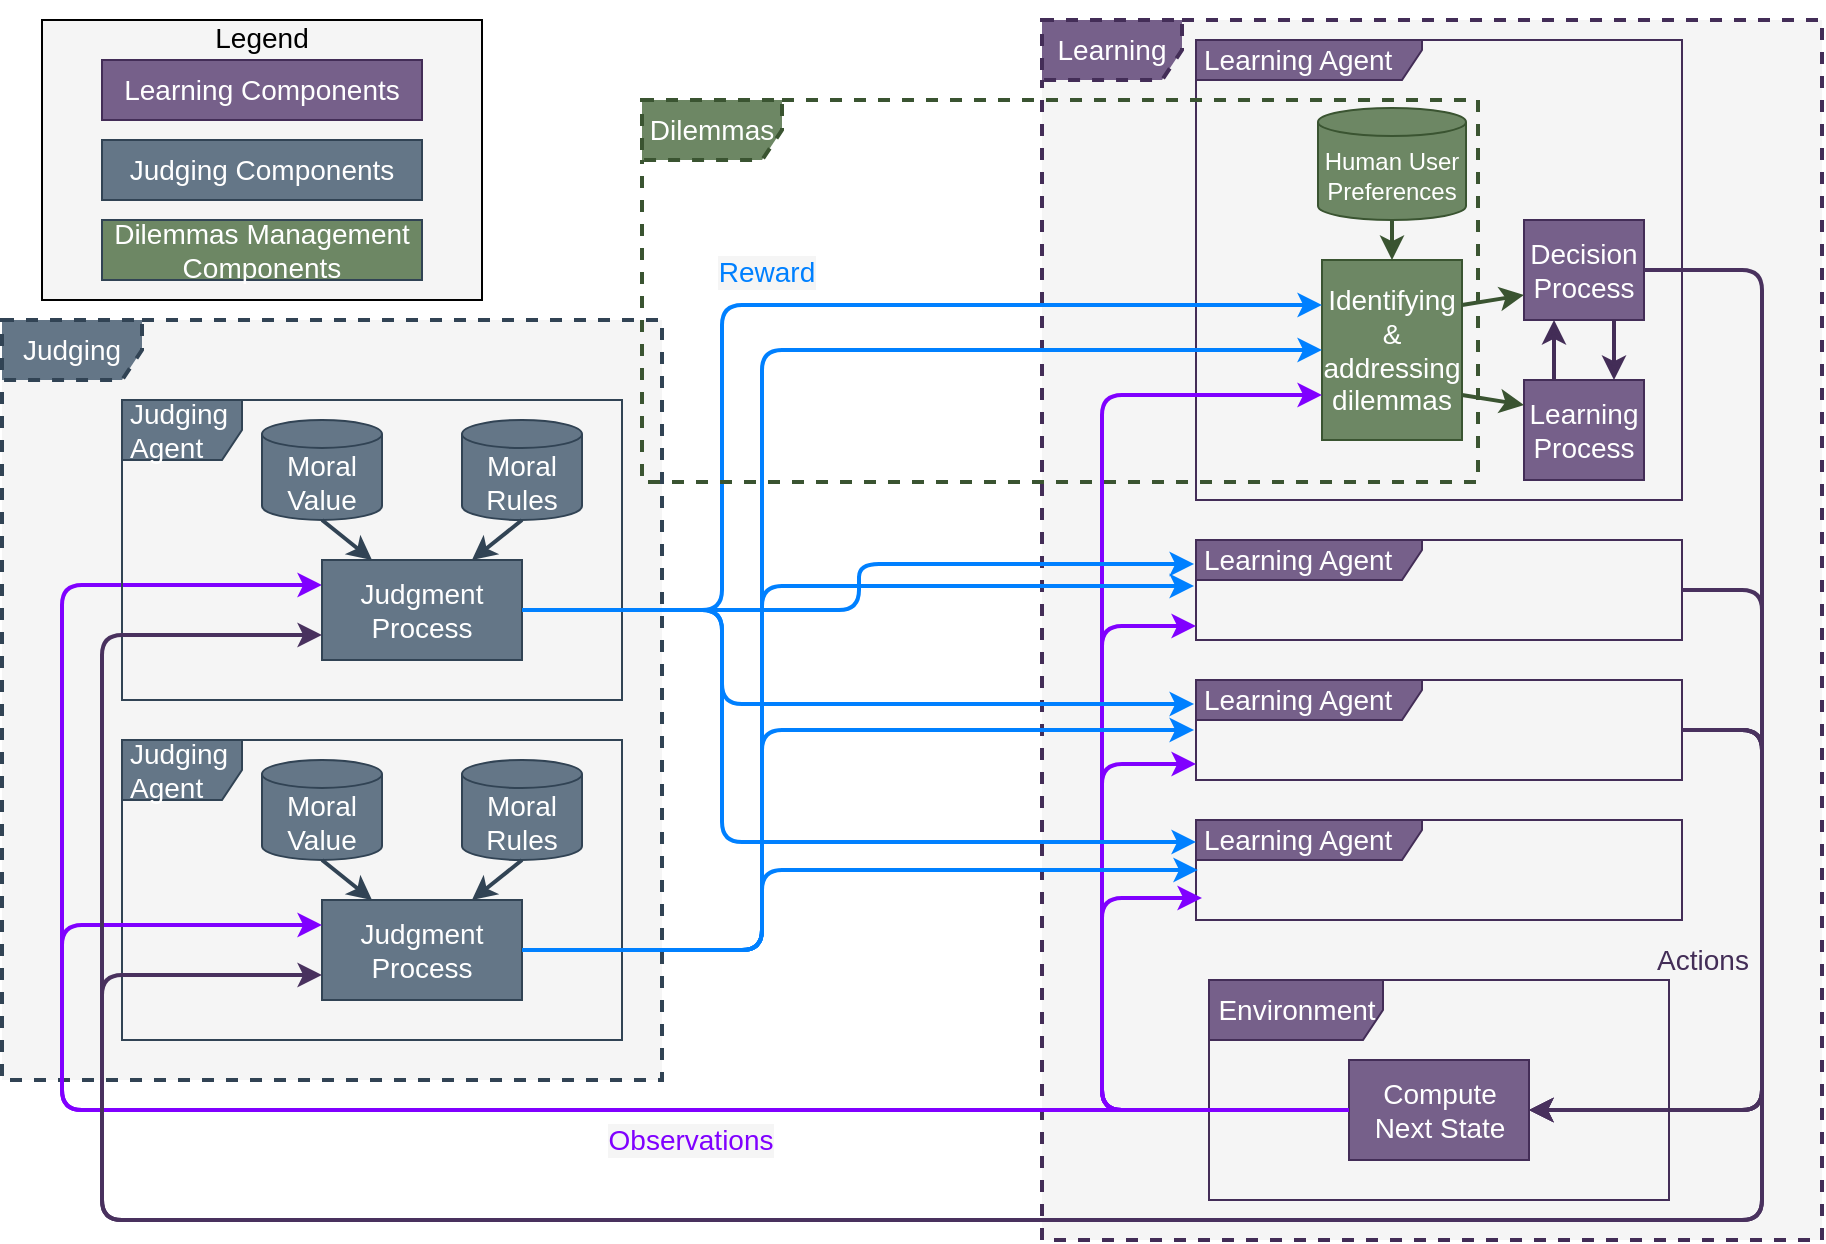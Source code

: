 <mxfile version="15.5.4" type="embed" pages="2"><diagram id="23iRSUPoRavnBvh4doch" name="V2"><mxGraphModel dx="673" dy="633" grid="1" gridSize="10" guides="1" tooltips="1" connect="1" arrows="1" fold="1" page="1" pageScale="1" pageWidth="1169" pageHeight="827" background="#FFFFFF" math="0" shadow="0"><root><mxCell id="0"/><mxCell id="1" parent="0"/><mxCell id="40" value="Judging" style="shape=umlFrame;whiteSpace=wrap;html=1;width=70;height=30;fillColor=#647687;fontColor=#ffffff;strokeColor=#314354;dashed=1;strokeWidth=2;fontSize=14;swimlaneFillColor=#F5F5F5;" parent="1" vertex="1"><mxGeometry x="30" y="160" width="330" height="380" as="geometry"/></mxCell><mxCell id="5" value="Learning" style="shape=umlFrame;whiteSpace=wrap;html=1;width=70;height=30;fillColor=#76608a;fontColor=#ffffff;strokeColor=#432D57;dashed=1;strokeWidth=2;fontSize=14;swimlaneFillColor=#F5F5F5;" parent="1" vertex="1"><mxGeometry x="550" y="10" width="390" height="610" as="geometry"/></mxCell><mxCell id="19" value="" style="group;fontSize=14;" parent="1" vertex="1" connectable="0"><mxGeometry x="627" y="20" width="243" height="230" as="geometry"/></mxCell><mxCell id="8" value="Learning Agent" style="shape=umlFrame;whiteSpace=wrap;html=1;width=113;height=20;fillColor=#76608a;fontColor=#ffffff;strokeColor=#432D57;strokeWidth=1;swimlaneFillColor=none;align=left;spacingLeft=2;fontSize=14;" parent="19" vertex="1"><mxGeometry width="243" height="230" as="geometry"/></mxCell><mxCell id="4" value="Decision Process" style="rounded=0;whiteSpace=wrap;html=1;fillColor=#76608a;fontColor=#ffffff;strokeColor=#432D57;fontSize=14;" parent="19" vertex="1"><mxGeometry x="164" y="90" width="60" height="50" as="geometry"/></mxCell><mxCell id="6" value="Learning Process" style="rounded=0;whiteSpace=wrap;html=1;fillColor=#76608a;fontColor=#ffffff;strokeColor=#432D57;fontSize=14;" parent="19" vertex="1"><mxGeometry x="164" y="170" width="60" height="50" as="geometry"/></mxCell><mxCell id="17" style="rounded=1;orthogonalLoop=1;jettySize=auto;html=1;exitX=1;exitY=0.25;exitDx=0;exitDy=0;entryX=0;entryY=0.75;entryDx=0;entryDy=0;strokeWidth=2;fillColor=#6d8764;strokeColor=#3A5431;" parent="19" source="7" target="4" edge="1"><mxGeometry relative="1" as="geometry"/></mxCell><mxCell id="18" style="edgeStyle=none;rounded=1;orthogonalLoop=1;jettySize=auto;html=1;exitX=1;exitY=0.75;exitDx=0;exitDy=0;entryX=0;entryY=0.25;entryDx=0;entryDy=0;strokeWidth=2;fillColor=#6d8764;strokeColor=#3A5431;" parent="19" source="7" target="6" edge="1"><mxGeometry relative="1" as="geometry"/></mxCell><mxCell id="7" value="Identifying&lt;br&gt;&amp;amp;&lt;br&gt;addressing dilemmas" style="rounded=0;whiteSpace=wrap;html=1;fillColor=#6d8764;fontColor=#ffffff;strokeColor=#3A5431;fontSize=14;" parent="19" vertex="1"><mxGeometry x="63" y="110" width="70" height="90" as="geometry"/></mxCell><mxCell id="13" value="" style="endArrow=classic;html=1;rounded=0;exitX=0.25;exitY=0;exitDx=0;exitDy=0;entryX=0.25;entryY=1;entryDx=0;entryDy=0;fillColor=#76608a;strokeColor=#432D57;strokeWidth=2;" parent="19" source="6" target="4" edge="1"><mxGeometry width="50" height="50" relative="1" as="geometry"><mxPoint x="13" y="330" as="sourcePoint"/><mxPoint x="63" y="280" as="targetPoint"/></mxGeometry></mxCell><mxCell id="14" value="" style="endArrow=classic;html=1;rounded=0;entryX=0.75;entryY=0;entryDx=0;entryDy=0;exitX=0.75;exitY=1;exitDx=0;exitDy=0;fillColor=#76608a;strokeColor=#432D57;strokeWidth=2;" parent="19" source="4" target="6" edge="1"><mxGeometry width="50" height="50" relative="1" as="geometry"><mxPoint x="-37" y="320" as="sourcePoint"/><mxPoint x="13" y="270" as="targetPoint"/></mxGeometry></mxCell><mxCell id="15" value="Human User Preferences" style="shape=cylinder3;whiteSpace=wrap;html=1;boundedLbl=1;backgroundOutline=1;size=7;strokeWidth=1;fillColor=#6d8764;fontColor=#ffffff;strokeColor=#3A5431;" parent="19" vertex="1"><mxGeometry x="61" y="34" width="74" height="56" as="geometry"/></mxCell><mxCell id="16" value="" style="endArrow=classic;html=1;rounded=1;strokeWidth=2;exitX=0.5;exitY=1;exitDx=0;exitDy=0;exitPerimeter=0;fillColor=#6d8764;strokeColor=#3A5431;entryX=0.5;entryY=0;entryDx=0;entryDy=0;" parent="19" source="15" target="7" edge="1"><mxGeometry width="50" height="50" relative="1" as="geometry"><mxPoint x="3" y="410" as="sourcePoint"/><mxPoint x="-47" y="80" as="targetPoint"/></mxGeometry></mxCell><mxCell id="9" value="Actions" style="endArrow=classic;html=1;rounded=1;fillColor=#76608a;strokeColor=#49315E;exitX=1;exitY=0.5;exitDx=0;exitDy=0;edgeStyle=orthogonalEdgeStyle;entryX=1;entryY=0.5;entryDx=0;entryDy=0;strokeWidth=2;fontSize=14;labelBackgroundColor=#F5F5F5;fontColor=#432D57;" parent="1" source="4" target="11" edge="1"><mxGeometry x="0.357" y="-30" width="50" height="50" relative="1" as="geometry"><mxPoint x="690" y="480" as="sourcePoint"/><mxPoint x="890" y="610" as="targetPoint"/><Array as="points"><mxPoint x="910" y="135"/><mxPoint x="910" y="555"/></Array><mxPoint as="offset"/></mxGeometry></mxCell><mxCell id="29" style="edgeStyle=orthogonalEdgeStyle;rounded=1;orthogonalLoop=1;jettySize=auto;html=1;exitX=1;exitY=0.5;exitDx=0;exitDy=0;entryX=0;entryY=0.25;entryDx=0;entryDy=0;labelBackgroundColor=#CCCCCC;fontSize=14;fontColor=#8000FF;strokeColor=#0080ff;strokeWidth=2;" parent="1" source="23" target="7" edge="1"><mxGeometry relative="1" as="geometry"><Array as="points"><mxPoint x="390" y="305"/><mxPoint x="390" y="153"/></Array></mxGeometry></mxCell><mxCell id="30" value="Reward" style="edgeLabel;html=1;align=center;verticalAlign=middle;resizable=0;points=[];fontSize=14;fontColor=#0080FF;labelBackgroundColor=#F5F5F5;" parent="29" vertex="1" connectable="0"><mxGeometry x="-0.006" y="-1" relative="1" as="geometry"><mxPoint y="-18" as="offset"/></mxGeometry></mxCell><mxCell id="26" style="edgeStyle=orthogonalEdgeStyle;rounded=1;orthogonalLoop=1;jettySize=auto;html=1;exitX=0;exitY=0.5;exitDx=0;exitDy=0;entryX=0;entryY=0.25;entryDx=0;entryDy=0;labelBackgroundColor=#CCCCCC;fontSize=14;fontColor=#432D57;strokeWidth=2;strokeColor=#8000ff;" parent="1" source="11" target="23" edge="1"><mxGeometry relative="1" as="geometry"><Array as="points"><mxPoint x="60" y="555"/><mxPoint x="60" y="293"/></Array></mxGeometry></mxCell><mxCell id="28" value="Observations" style="edgeLabel;html=1;align=center;verticalAlign=middle;resizable=0;points=[];fontSize=14;fontColor=#8000FF;labelBackgroundColor=#F5F5F5;" parent="26" vertex="1" connectable="0"><mxGeometry x="-0.385" y="-2" relative="1" as="geometry"><mxPoint x="-11" y="17" as="offset"/></mxGeometry></mxCell><mxCell id="27" style="edgeStyle=orthogonalEdgeStyle;rounded=1;orthogonalLoop=1;jettySize=auto;html=1;exitX=0;exitY=0.5;exitDx=0;exitDy=0;entryX=0;entryY=0.75;entryDx=0;entryDy=0;labelBackgroundColor=#CCCCCC;fontSize=14;fontColor=#432D57;strokeColor=#8000ff;strokeWidth=2;" parent="1" source="11" target="7" edge="1"><mxGeometry relative="1" as="geometry"><Array as="points"><mxPoint x="580" y="555"/><mxPoint x="580" y="198"/></Array></mxGeometry></mxCell><mxCell id="31" value="" style="group" parent="1" vertex="1" connectable="0"><mxGeometry x="90" y="200" width="250" height="150" as="geometry"/></mxCell><mxCell id="20" value="Judging&lt;br&gt;Agent" style="shape=umlFrame;whiteSpace=wrap;html=1;fontSize=14;fontColor=#ffffff;strokeWidth=1;align=left;fillColor=#647687;strokeColor=#314354;spacingLeft=2;swimlaneFillColor=none;" parent="31" vertex="1"><mxGeometry width="250" height="150" as="geometry"/></mxCell><mxCell id="21" value="Moral Value" style="shape=cylinder3;whiteSpace=wrap;html=1;boundedLbl=1;backgroundOutline=1;size=7;fontSize=14;fontColor=#ffffff;strokeWidth=1;align=center;fillColor=#647687;strokeColor=#314354;" parent="31" vertex="1"><mxGeometry x="70" y="10" width="60" height="50" as="geometry"/></mxCell><mxCell id="22" value="Moral Rules" style="shape=cylinder3;whiteSpace=wrap;html=1;boundedLbl=1;backgroundOutline=1;size=7;fontSize=14;fontColor=#ffffff;strokeWidth=1;align=center;fillColor=#647687;strokeColor=#314354;" parent="31" vertex="1"><mxGeometry x="170" y="10" width="60" height="50" as="geometry"/></mxCell><mxCell id="23" value="Judgment&lt;br&gt;Process" style="rounded=0;whiteSpace=wrap;html=1;fontSize=14;fontColor=#ffffff;strokeWidth=1;align=center;fillColor=#647687;strokeColor=#314354;" parent="31" vertex="1"><mxGeometry x="100" y="80" width="100" height="50" as="geometry"/></mxCell><mxCell id="24" style="edgeStyle=none;rounded=1;orthogonalLoop=1;jettySize=auto;html=1;exitX=0.5;exitY=1;exitDx=0;exitDy=0;exitPerimeter=0;entryX=0.25;entryY=0;entryDx=0;entryDy=0;labelBackgroundColor=#CCCCCC;fontSize=14;fontColor=#432D57;strokeWidth=2;fillColor=#647687;strokeColor=#314354;" parent="31" source="21" target="23" edge="1"><mxGeometry relative="1" as="geometry"/></mxCell><mxCell id="25" style="edgeStyle=none;rounded=1;orthogonalLoop=1;jettySize=auto;html=1;exitX=0.5;exitY=1;exitDx=0;exitDy=0;exitPerimeter=0;entryX=0.75;entryY=0;entryDx=0;entryDy=0;labelBackgroundColor=#CCCCCC;fontSize=14;fontColor=#432D57;strokeWidth=2;fillColor=#647687;strokeColor=#314354;" parent="31" source="22" target="23" edge="1"><mxGeometry relative="1" as="geometry"/></mxCell><mxCell id="32" value="" style="group" parent="1" vertex="1" connectable="0"><mxGeometry x="90" y="370" width="250" height="150" as="geometry"/></mxCell><mxCell id="33" value="Judging&lt;br&gt;Agent" style="shape=umlFrame;whiteSpace=wrap;html=1;fontSize=14;fontColor=#ffffff;strokeWidth=1;align=left;fillColor=#647687;strokeColor=#314354;spacingLeft=2;swimlaneFillColor=none;" parent="32" vertex="1"><mxGeometry width="250" height="150" as="geometry"/></mxCell><mxCell id="34" value="Moral Value" style="shape=cylinder3;whiteSpace=wrap;html=1;boundedLbl=1;backgroundOutline=1;size=7;fontSize=14;fontColor=#ffffff;strokeWidth=1;align=center;fillColor=#647687;strokeColor=#314354;" parent="32" vertex="1"><mxGeometry x="70" y="10" width="60" height="50" as="geometry"/></mxCell><mxCell id="35" value="Moral Rules" style="shape=cylinder3;whiteSpace=wrap;html=1;boundedLbl=1;backgroundOutline=1;size=7;fontSize=14;fontColor=#ffffff;strokeWidth=1;align=center;fillColor=#647687;strokeColor=#314354;" parent="32" vertex="1"><mxGeometry x="170" y="10" width="60" height="50" as="geometry"/></mxCell><mxCell id="36" value="Judgment&lt;br&gt;Process" style="rounded=0;whiteSpace=wrap;html=1;fontSize=14;fontColor=#ffffff;strokeWidth=1;align=center;fillColor=#647687;strokeColor=#314354;" parent="32" vertex="1"><mxGeometry x="100" y="80" width="100" height="50" as="geometry"/></mxCell><mxCell id="37" style="edgeStyle=none;rounded=1;orthogonalLoop=1;jettySize=auto;html=1;exitX=0.5;exitY=1;exitDx=0;exitDy=0;exitPerimeter=0;entryX=0.25;entryY=0;entryDx=0;entryDy=0;labelBackgroundColor=#CCCCCC;fontSize=14;fontColor=#432D57;strokeWidth=2;fillColor=#647687;strokeColor=#314354;" parent="32" source="34" target="36" edge="1"><mxGeometry relative="1" as="geometry"/></mxCell><mxCell id="38" style="edgeStyle=none;rounded=1;orthogonalLoop=1;jettySize=auto;html=1;exitX=0.5;exitY=1;exitDx=0;exitDy=0;exitPerimeter=0;entryX=0.75;entryY=0;entryDx=0;entryDy=0;labelBackgroundColor=#CCCCCC;fontSize=14;fontColor=#432D57;strokeWidth=2;fillColor=#647687;strokeColor=#314354;" parent="32" source="35" target="36" edge="1"><mxGeometry relative="1" as="geometry"/></mxCell><mxCell id="39" style="edgeStyle=orthogonalEdgeStyle;rounded=1;orthogonalLoop=1;jettySize=auto;html=1;exitX=0;exitY=0.5;exitDx=0;exitDy=0;entryX=0;entryY=0.25;entryDx=0;entryDy=0;labelBackgroundColor=#CCCCCC;fontSize=14;fontColor=#8000FF;strokeColor=#8000FF;strokeWidth=2;" parent="1" source="11" target="36" edge="1"><mxGeometry relative="1" as="geometry"><Array as="points"><mxPoint x="60" y="555"/><mxPoint x="60" y="463"/></Array></mxGeometry></mxCell><mxCell id="42" style="edgeStyle=orthogonalEdgeStyle;rounded=1;orthogonalLoop=1;jettySize=auto;html=1;exitX=1;exitY=0.5;exitDx=0;exitDy=0;entryX=0;entryY=0.5;entryDx=0;entryDy=0;labelBackgroundColor=#CCCCCC;fontSize=14;fontColor=#8000FF;strokeColor=#0080FF;strokeWidth=2;" parent="1" source="36" target="7" edge="1"><mxGeometry relative="1" as="geometry"><Array as="points"><mxPoint x="410" y="475"/><mxPoint x="410" y="175"/></Array></mxGeometry></mxCell><mxCell id="44" value="" style="group;fontSize=14;" parent="1" vertex="1" connectable="0"><mxGeometry x="627" y="270" width="243" height="50" as="geometry"/></mxCell><mxCell id="45" value="Learning Agent" style="shape=umlFrame;whiteSpace=wrap;html=1;width=113;height=20;fillColor=#76608a;fontColor=#ffffff;strokeColor=#432D57;strokeWidth=1;swimlaneFillColor=none;align=left;spacingLeft=2;fontSize=14;" parent="44" vertex="1"><mxGeometry width="243" height="50" as="geometry"/></mxCell><mxCell id="56" value="" style="group;fontSize=14;" parent="1" vertex="1" connectable="0"><mxGeometry x="627" y="340" width="243" height="50" as="geometry"/></mxCell><mxCell id="57" value="Learning Agent" style="shape=umlFrame;whiteSpace=wrap;html=1;width=113;height=20;fillColor=#76608a;fontColor=#ffffff;strokeColor=#432D57;strokeWidth=1;swimlaneFillColor=none;align=left;spacingLeft=2;fontSize=14;" parent="56" vertex="1"><mxGeometry width="243" height="50" as="geometry"/></mxCell><mxCell id="380n8X8yCJsqFOG_aKDw-57" style="edgeStyle=orthogonalEdgeStyle;rounded=1;orthogonalLoop=1;jettySize=auto;html=1;entryX=1;entryY=0.5;entryDx=0;entryDy=0;strokeColor=#49315E;strokeWidth=2;" parent="1" source="45" target="11" edge="1"><mxGeometry relative="1" as="geometry"><Array as="points"><mxPoint x="910" y="295"/><mxPoint x="910" y="555"/></Array></mxGeometry></mxCell><mxCell id="380n8X8yCJsqFOG_aKDw-58" style="edgeStyle=orthogonalEdgeStyle;rounded=1;orthogonalLoop=1;jettySize=auto;html=1;entryX=1;entryY=0.5;entryDx=0;entryDy=0;strokeColor=#49315E;strokeWidth=2;" parent="1" source="57" target="11" edge="1"><mxGeometry relative="1" as="geometry"><Array as="points"><mxPoint x="910" y="365"/><mxPoint x="910" y="555"/></Array></mxGeometry></mxCell><mxCell id="380n8X8yCJsqFOG_aKDw-59" style="edgeStyle=orthogonalEdgeStyle;rounded=1;orthogonalLoop=1;jettySize=auto;html=1;entryX=0;entryY=0.84;entryDx=0;entryDy=0;entryPerimeter=0;strokeColor=#8000FF;strokeWidth=2;" parent="1" source="11" target="57" edge="1"><mxGeometry relative="1" as="geometry"><Array as="points"><mxPoint x="580" y="555"/><mxPoint x="580" y="382"/></Array></mxGeometry></mxCell><mxCell id="380n8X8yCJsqFOG_aKDw-60" style="edgeStyle=orthogonalEdgeStyle;rounded=1;orthogonalLoop=1;jettySize=auto;html=1;entryX=0;entryY=0.86;entryDx=0;entryDy=0;entryPerimeter=0;strokeColor=#8000FF;strokeWidth=2;" parent="1" source="11" target="45" edge="1"><mxGeometry relative="1" as="geometry"><Array as="points"><mxPoint x="580" y="555"/><mxPoint x="580" y="313"/></Array></mxGeometry></mxCell><mxCell id="380n8X8yCJsqFOG_aKDw-61" style="edgeStyle=orthogonalEdgeStyle;rounded=1;orthogonalLoop=1;jettySize=auto;html=1;entryX=-0.004;entryY=0.24;entryDx=0;entryDy=0;entryPerimeter=0;strokeColor=#0080FF;strokeWidth=2;" parent="1" source="23" target="45" edge="1"><mxGeometry relative="1" as="geometry"/></mxCell><mxCell id="380n8X8yCJsqFOG_aKDw-62" style="edgeStyle=orthogonalEdgeStyle;rounded=1;orthogonalLoop=1;jettySize=auto;html=1;strokeColor=#0080FF;strokeWidth=2;entryX=-0.004;entryY=0.46;entryDx=0;entryDy=0;entryPerimeter=0;" parent="1" source="36" target="45" edge="1"><mxGeometry relative="1" as="geometry"><mxPoint x="510" y="380" as="targetPoint"/><Array as="points"><mxPoint x="410" y="475"/><mxPoint x="410" y="293"/></Array></mxGeometry></mxCell><mxCell id="380n8X8yCJsqFOG_aKDw-63" value="" style="group" parent="1" vertex="1" connectable="0"><mxGeometry x="633.5" y="490" width="230" height="110" as="geometry"/></mxCell><mxCell id="10" value="Environment" style="shape=umlFrame;whiteSpace=wrap;html=1;width=87;height=30;fillColor=#76608a;fontColor=#ffffff;strokeColor=#432D57;strokeWidth=1;swimlaneFillColor=none;fontSize=14;" parent="380n8X8yCJsqFOG_aKDw-63" vertex="1"><mxGeometry width="230" height="110" as="geometry"/></mxCell><mxCell id="11" value="Compute Next State" style="rounded=0;whiteSpace=wrap;html=1;fillColor=#76608a;fontColor=#ffffff;strokeColor=#432D57;fontSize=14;" parent="380n8X8yCJsqFOG_aKDw-63" vertex="1"><mxGeometry x="70" y="40" width="90" height="50" as="geometry"/></mxCell><mxCell id="380n8X8yCJsqFOG_aKDw-64" style="edgeStyle=orthogonalEdgeStyle;rounded=1;orthogonalLoop=1;jettySize=auto;html=1;entryX=-0.004;entryY=0.5;entryDx=0;entryDy=0;entryPerimeter=0;strokeColor=#0080FF;strokeWidth=2;" parent="1" source="36" target="57" edge="1"><mxGeometry relative="1" as="geometry"><Array as="points"><mxPoint x="410" y="475"/><mxPoint x="410" y="365"/></Array></mxGeometry></mxCell><mxCell id="380n8X8yCJsqFOG_aKDw-65" style="edgeStyle=orthogonalEdgeStyle;rounded=1;orthogonalLoop=1;jettySize=auto;html=1;entryX=-0.004;entryY=0.24;entryDx=0;entryDy=0;entryPerimeter=0;strokeColor=#0080FF;strokeWidth=2;" parent="1" source="23" target="57" edge="1"><mxGeometry relative="1" as="geometry"><Array as="points"><mxPoint x="390" y="305"/><mxPoint x="390" y="352"/></Array></mxGeometry></mxCell><mxCell id="FwK6nbFVcCJSkiJdQoo2-57" style="edgeStyle=orthogonalEdgeStyle;rounded=1;orthogonalLoop=1;jettySize=auto;html=1;strokeWidth=2;strokeColor=#49315E;entryX=0;entryY=0.75;entryDx=0;entryDy=0;" parent="1" source="57" target="36" edge="1"><mxGeometry relative="1" as="geometry"><mxPoint x="910" y="680" as="targetPoint"/><Array as="points"><mxPoint x="910" y="365"/><mxPoint x="910" y="610"/><mxPoint x="80" y="610"/><mxPoint x="80" y="488"/></Array></mxGeometry></mxCell><mxCell id="FwK6nbFVcCJSkiJdQoo2-59" style="edgeStyle=orthogonalEdgeStyle;rounded=1;orthogonalLoop=1;jettySize=auto;html=1;entryX=0;entryY=0.75;entryDx=0;entryDy=0;strokeColor=#49315E;strokeWidth=2;" parent="1" source="57" target="23" edge="1"><mxGeometry relative="1" as="geometry"><Array as="points"><mxPoint x="910" y="365"/><mxPoint x="910" y="610"/><mxPoint x="80" y="610"/><mxPoint x="80" y="318"/></Array></mxGeometry></mxCell><mxCell id="58" value="" style="group;fontSize=14;" vertex="1" connectable="0" parent="1"><mxGeometry x="627" y="410" width="243" height="50" as="geometry"/></mxCell><mxCell id="59" value="Learning Agent" style="shape=umlFrame;whiteSpace=wrap;html=1;width=113;height=20;fillColor=#76608a;fontColor=#ffffff;strokeColor=#432D57;strokeWidth=1;swimlaneFillColor=none;align=left;spacingLeft=2;fontSize=14;" vertex="1" parent="58"><mxGeometry width="243" height="50" as="geometry"/></mxCell><mxCell id="60" style="edgeStyle=orthogonalEdgeStyle;rounded=1;orthogonalLoop=1;jettySize=auto;html=1;strokeWidth=2;entryX=0;entryY=0.22;entryDx=0;entryDy=0;entryPerimeter=0;strokeColor=#0080FF;" edge="1" parent="1" source="23" target="59"><mxGeometry relative="1" as="geometry"><mxPoint x="480" y="470" as="targetPoint"/><Array as="points"><mxPoint x="390" y="305"/><mxPoint x="390" y="421"/></Array></mxGeometry></mxCell><mxCell id="61" style="edgeStyle=orthogonalEdgeStyle;rounded=1;orthogonalLoop=1;jettySize=auto;html=1;entryX=0.004;entryY=0.5;entryDx=0;entryDy=0;entryPerimeter=0;strokeColor=#0080FF;strokeWidth=2;" edge="1" parent="1" source="36" target="59"><mxGeometry relative="1" as="geometry"><Array as="points"><mxPoint x="410" y="475"/><mxPoint x="410" y="435"/></Array></mxGeometry></mxCell><mxCell id="62" style="edgeStyle=orthogonalEdgeStyle;rounded=1;orthogonalLoop=1;jettySize=auto;html=1;strokeColor=#8000FF;strokeWidth=2;" edge="1" parent="1" source="11"><mxGeometry relative="1" as="geometry"><mxPoint x="630" y="449" as="targetPoint"/><Array as="points"><mxPoint x="580" y="555"/><mxPoint x="580" y="449"/></Array></mxGeometry></mxCell><mxCell id="63" value="" style="rounded=0;whiteSpace=wrap;html=1;fillColor=#F5F5F5;" vertex="1" parent="1"><mxGeometry x="50" y="10" width="220" height="140" as="geometry"/></mxCell><mxCell id="64" value="Legend" style="text;html=1;strokeColor=none;fillColor=none;align=center;verticalAlign=middle;whiteSpace=wrap;rounded=0;fontSize=14;spacingTop=8;" vertex="1" parent="1"><mxGeometry x="130" width="60" height="30" as="geometry"/></mxCell><mxCell id="66" value="Judging Components" style="rounded=0;whiteSpace=wrap;html=1;fontSize=14;fontColor=#ffffff;strokeWidth=1;align=center;fillColor=#647687;strokeColor=#314354;" vertex="1" parent="1"><mxGeometry x="80" y="70" width="160" height="30" as="geometry"/></mxCell><mxCell id="67" value="Dilemmas Management Components" style="rounded=0;whiteSpace=wrap;html=1;fontSize=14;fontColor=#ffffff;strokeWidth=1;align=center;fillColor=#6D8764;strokeColor=#314354;" vertex="1" parent="1"><mxGeometry x="80" y="110" width="160" height="30" as="geometry"/></mxCell><mxCell id="68" value="Learning Components" style="rounded=0;whiteSpace=wrap;html=1;fillColor=#76608a;fontColor=#ffffff;strokeColor=#432D57;fontSize=14;" vertex="1" parent="1"><mxGeometry x="80" y="30" width="160" height="30" as="geometry"/></mxCell><mxCell id="43" value="Dilemmas" style="shape=umlFrame;whiteSpace=wrap;html=1;labelBackgroundColor=none;fontSize=14;fontColor=#ffffff;strokeWidth=2;align=center;fillColor=#6d8764;strokeColor=#3A5431;width=70;height=30;dashed=1;swimlaneFillColor=none;" parent="1" vertex="1"><mxGeometry x="350" y="50" width="418" height="191" as="geometry"/></mxCell></root></mxGraphModel></diagram><diagram name="V1" id="xeHaKrybxLpveTEcaFY0"><mxGraphModel dx="1051" dy="841" grid="1" gridSize="10" guides="1" tooltips="1" connect="1" arrows="1" fold="1" page="1" pageScale="1" pageWidth="1169" pageHeight="827" background="#CCCCCC" math="0" shadow="0"><root><mxCell id="F9YGylIFrAf2VKxgGl8Z-0"/><mxCell id="F9YGylIFrAf2VKxgGl8Z-1" parent="F9YGylIFrAf2VKxgGl8Z-0"/><mxCell id="F9YGylIFrAf2VKxgGl8Z-2" value="Dilemmas" style="shape=umlFrame;whiteSpace=wrap;html=1;labelBackgroundColor=none;fontSize=14;fontColor=#ffffff;strokeWidth=2;align=center;fillColor=#6d8764;strokeColor=#3A5431;width=70;height=30;dashed=1;" parent="F9YGylIFrAf2VKxgGl8Z-1" vertex="1"><mxGeometry x="350" y="41" width="418" height="200" as="geometry"/></mxCell><mxCell id="F9YGylIFrAf2VKxgGl8Z-3" value="Judging" style="shape=umlFrame;whiteSpace=wrap;html=1;width=70;height=30;fillColor=#647687;fontColor=#ffffff;strokeColor=#314354;dashed=1;strokeWidth=2;fontSize=14;" parent="F9YGylIFrAf2VKxgGl8Z-1" vertex="1"><mxGeometry x="30" y="110" width="330" height="390" as="geometry"/></mxCell><mxCell id="F9YGylIFrAf2VKxgGl8Z-4" value="Learning" style="shape=umlFrame;whiteSpace=wrap;html=1;width=70;height=30;fillColor=#76608a;fontColor=#ffffff;strokeColor=#432D57;dashed=1;strokeWidth=2;fontSize=14;" parent="F9YGylIFrAf2VKxgGl8Z-1" vertex="1"><mxGeometry x="550" y="10" width="390" height="660" as="geometry"/></mxCell><mxCell id="F9YGylIFrAf2VKxgGl8Z-5" value="" style="group;fontSize=14;" parent="F9YGylIFrAf2VKxgGl8Z-1" vertex="1" connectable="0"><mxGeometry x="633.5" y="540" width="230" height="120" as="geometry"/></mxCell><mxCell id="F9YGylIFrAf2VKxgGl8Z-6" value="Environment" style="shape=umlFrame;whiteSpace=wrap;html=1;width=80;height=30;fillColor=#76608a;fontColor=#ffffff;strokeColor=#432D57;strokeWidth=1;swimlaneFillColor=none;" parent="F9YGylIFrAf2VKxgGl8Z-5" vertex="1"><mxGeometry width="230" height="120" as="geometry"/></mxCell><mxCell id="F9YGylIFrAf2VKxgGl8Z-7" value="Compute Next State" style="rounded=0;whiteSpace=wrap;html=1;fillColor=#76608a;fontColor=#ffffff;strokeColor=#432D57;fontSize=14;" parent="F9YGylIFrAf2VKxgGl8Z-5" vertex="1"><mxGeometry x="70" y="40" width="90" height="50" as="geometry"/></mxCell><mxCell id="F9YGylIFrAf2VKxgGl8Z-8" value="" style="group;fontSize=14;" parent="F9YGylIFrAf2VKxgGl8Z-1" vertex="1" connectable="0"><mxGeometry x="627" y="20" width="243" height="230" as="geometry"/></mxCell><mxCell id="F9YGylIFrAf2VKxgGl8Z-9" value="Learning&lt;br style=&quot;font-size: 14px;&quot;&gt;Agent" style="shape=umlFrame;whiteSpace=wrap;html=1;width=63;height=30;fillColor=#76608a;fontColor=#ffffff;strokeColor=#432D57;strokeWidth=1;swimlaneFillColor=none;align=left;spacingLeft=2;fontSize=14;" parent="F9YGylIFrAf2VKxgGl8Z-8" vertex="1"><mxGeometry width="243" height="230" as="geometry"/></mxCell><mxCell id="F9YGylIFrAf2VKxgGl8Z-10" value="Decision Process" style="rounded=0;whiteSpace=wrap;html=1;fillColor=#76608a;fontColor=#ffffff;strokeColor=#432D57;fontSize=14;" parent="F9YGylIFrAf2VKxgGl8Z-8" vertex="1"><mxGeometry x="153" y="90" width="60" height="50" as="geometry"/></mxCell><mxCell id="F9YGylIFrAf2VKxgGl8Z-11" value="Learning Process" style="rounded=0;whiteSpace=wrap;html=1;fillColor=#76608a;fontColor=#ffffff;strokeColor=#432D57;fontSize=14;" parent="F9YGylIFrAf2VKxgGl8Z-8" vertex="1"><mxGeometry x="153" y="170" width="60" height="50" as="geometry"/></mxCell><mxCell id="F9YGylIFrAf2VKxgGl8Z-12" style="rounded=1;orthogonalLoop=1;jettySize=auto;html=1;exitX=1;exitY=0.25;exitDx=0;exitDy=0;entryX=0;entryY=0.75;entryDx=0;entryDy=0;strokeWidth=2;fillColor=#6d8764;strokeColor=#3A5431;" parent="F9YGylIFrAf2VKxgGl8Z-8" source="F9YGylIFrAf2VKxgGl8Z-14" target="F9YGylIFrAf2VKxgGl8Z-10" edge="1"><mxGeometry relative="1" as="geometry"/></mxCell><mxCell id="F9YGylIFrAf2VKxgGl8Z-13" style="edgeStyle=none;rounded=1;orthogonalLoop=1;jettySize=auto;html=1;exitX=1;exitY=0.75;exitDx=0;exitDy=0;entryX=0;entryY=0.25;entryDx=0;entryDy=0;strokeWidth=2;fillColor=#6d8764;strokeColor=#3A5431;" parent="F9YGylIFrAf2VKxgGl8Z-8" source="F9YGylIFrAf2VKxgGl8Z-14" target="F9YGylIFrAf2VKxgGl8Z-11" edge="1"><mxGeometry relative="1" as="geometry"/></mxCell><mxCell id="F9YGylIFrAf2VKxgGl8Z-14" value="Identifying&lt;br&gt;&amp;amp;&lt;br&gt;addressing dilemmas" style="rounded=0;whiteSpace=wrap;html=1;fillColor=#6d8764;fontColor=#ffffff;strokeColor=#3A5431;fontSize=14;" parent="F9YGylIFrAf2VKxgGl8Z-8" vertex="1"><mxGeometry x="63" y="110" width="70" height="90" as="geometry"/></mxCell><mxCell id="F9YGylIFrAf2VKxgGl8Z-15" value="" style="endArrow=classic;html=1;rounded=0;exitX=0.25;exitY=0;exitDx=0;exitDy=0;entryX=0.25;entryY=1;entryDx=0;entryDy=0;fillColor=#76608a;strokeColor=#432D57;strokeWidth=2;" parent="F9YGylIFrAf2VKxgGl8Z-8" source="F9YGylIFrAf2VKxgGl8Z-11" target="F9YGylIFrAf2VKxgGl8Z-10" edge="1"><mxGeometry width="50" height="50" relative="1" as="geometry"><mxPoint x="13" y="330" as="sourcePoint"/><mxPoint x="63" y="280" as="targetPoint"/></mxGeometry></mxCell><mxCell id="F9YGylIFrAf2VKxgGl8Z-16" value="" style="endArrow=classic;html=1;rounded=0;entryX=0.75;entryY=0;entryDx=0;entryDy=0;exitX=0.75;exitY=1;exitDx=0;exitDy=0;fillColor=#76608a;strokeColor=#432D57;strokeWidth=2;" parent="F9YGylIFrAf2VKxgGl8Z-8" source="F9YGylIFrAf2VKxgGl8Z-10" target="F9YGylIFrAf2VKxgGl8Z-11" edge="1"><mxGeometry width="50" height="50" relative="1" as="geometry"><mxPoint x="-37" y="320" as="sourcePoint"/><mxPoint x="13" y="270" as="targetPoint"/></mxGeometry></mxCell><mxCell id="F9YGylIFrAf2VKxgGl8Z-17" value="Human User Preferences" style="shape=cylinder3;whiteSpace=wrap;html=1;boundedLbl=1;backgroundOutline=1;size=7;strokeWidth=1;fillColor=#6d8764;fontColor=#ffffff;strokeColor=#3A5431;" parent="F9YGylIFrAf2VKxgGl8Z-8" vertex="1"><mxGeometry x="61" y="30" width="74" height="56" as="geometry"/></mxCell><mxCell id="F9YGylIFrAf2VKxgGl8Z-18" value="" style="endArrow=classic;html=1;rounded=1;strokeWidth=2;exitX=0.5;exitY=1;exitDx=0;exitDy=0;exitPerimeter=0;fillColor=#6d8764;strokeColor=#3A5431;entryX=0.5;entryY=0;entryDx=0;entryDy=0;" parent="F9YGylIFrAf2VKxgGl8Z-8" source="F9YGylIFrAf2VKxgGl8Z-17" target="F9YGylIFrAf2VKxgGl8Z-14" edge="1"><mxGeometry width="50" height="50" relative="1" as="geometry"><mxPoint x="3" y="410" as="sourcePoint"/><mxPoint x="-47" y="80" as="targetPoint"/></mxGeometry></mxCell><mxCell id="F9YGylIFrAf2VKxgGl8Z-19" value="Actions" style="endArrow=classic;html=1;rounded=1;fillColor=#76608a;strokeColor=#49315E;exitX=1;exitY=0.5;exitDx=0;exitDy=0;edgeStyle=orthogonalEdgeStyle;entryX=1;entryY=0.5;entryDx=0;entryDy=0;strokeWidth=2;fontSize=14;labelBackgroundColor=#CCCCCC;fontColor=#432D57;" parent="F9YGylIFrAf2VKxgGl8Z-1" source="F9YGylIFrAf2VKxgGl8Z-10" target="F9YGylIFrAf2VKxgGl8Z-7" edge="1"><mxGeometry x="-0.04" y="-30" width="50" height="50" relative="1" as="geometry"><mxPoint x="690" y="480" as="sourcePoint"/><mxPoint x="890" y="610" as="targetPoint"/><Array as="points"><mxPoint x="910" y="135"/><mxPoint x="910" y="605"/></Array><mxPoint as="offset"/></mxGeometry></mxCell><mxCell id="F9YGylIFrAf2VKxgGl8Z-20" style="edgeStyle=orthogonalEdgeStyle;rounded=1;orthogonalLoop=1;jettySize=auto;html=1;exitX=1;exitY=0.5;exitDx=0;exitDy=0;entryX=0;entryY=0.25;entryDx=0;entryDy=0;labelBackgroundColor=#CCCCCC;fontSize=14;fontColor=#8000FF;strokeColor=#0080ff;strokeWidth=2;" parent="F9YGylIFrAf2VKxgGl8Z-1" source="F9YGylIFrAf2VKxgGl8Z-29" target="F9YGylIFrAf2VKxgGl8Z-14" edge="1"><mxGeometry relative="1" as="geometry"><Array as="points"><mxPoint x="390" y="265"/><mxPoint x="390" y="153"/></Array></mxGeometry></mxCell><mxCell id="F9YGylIFrAf2VKxgGl8Z-21" value="Reward" style="edgeLabel;html=1;align=center;verticalAlign=middle;resizable=0;points=[];fontSize=14;fontColor=#0080FF;labelBackgroundColor=#CCCCCC;" parent="F9YGylIFrAf2VKxgGl8Z-20" vertex="1" connectable="0"><mxGeometry x="-0.006" y="-1" relative="1" as="geometry"><mxPoint y="-18" as="offset"/></mxGeometry></mxCell><mxCell id="F9YGylIFrAf2VKxgGl8Z-22" style="edgeStyle=orthogonalEdgeStyle;rounded=1;orthogonalLoop=1;jettySize=auto;html=1;exitX=0;exitY=0.5;exitDx=0;exitDy=0;entryX=0;entryY=0.5;entryDx=0;entryDy=0;labelBackgroundColor=#CCCCCC;fontSize=14;fontColor=#432D57;strokeWidth=2;strokeColor=#8000ff;" parent="F9YGylIFrAf2VKxgGl8Z-1" source="F9YGylIFrAf2VKxgGl8Z-7" target="F9YGylIFrAf2VKxgGl8Z-29" edge="1"><mxGeometry relative="1" as="geometry"><Array as="points"><mxPoint x="60" y="605"/><mxPoint x="60" y="265"/></Array></mxGeometry></mxCell><mxCell id="F9YGylIFrAf2VKxgGl8Z-23" value="Observations" style="edgeLabel;html=1;align=center;verticalAlign=middle;resizable=0;points=[];fontSize=14;fontColor=#8000FF;labelBackgroundColor=#CCCCCC;" parent="F9YGylIFrAf2VKxgGl8Z-22" vertex="1" connectable="0"><mxGeometry x="-0.385" y="-2" relative="1" as="geometry"><mxPoint x="-11" y="17" as="offset"/></mxGeometry></mxCell><mxCell id="F9YGylIFrAf2VKxgGl8Z-24" style="edgeStyle=orthogonalEdgeStyle;rounded=1;orthogonalLoop=1;jettySize=auto;html=1;exitX=0;exitY=0.5;exitDx=0;exitDy=0;entryX=0;entryY=0.75;entryDx=0;entryDy=0;labelBackgroundColor=#CCCCCC;fontSize=14;fontColor=#432D57;strokeColor=#8000ff;strokeWidth=2;" parent="F9YGylIFrAf2VKxgGl8Z-1" source="F9YGylIFrAf2VKxgGl8Z-7" target="F9YGylIFrAf2VKxgGl8Z-14" edge="1"><mxGeometry relative="1" as="geometry"><Array as="points"><mxPoint x="580" y="605"/><mxPoint x="580" y="198"/></Array></mxGeometry></mxCell><mxCell id="F9YGylIFrAf2VKxgGl8Z-25" value="" style="group" parent="F9YGylIFrAf2VKxgGl8Z-1" vertex="1" connectable="0"><mxGeometry x="90" y="160" width="250" height="150" as="geometry"/></mxCell><mxCell id="F9YGylIFrAf2VKxgGl8Z-26" value="Judging&lt;br&gt;Agent" style="shape=umlFrame;whiteSpace=wrap;html=1;fontSize=14;fontColor=#ffffff;strokeWidth=1;align=left;fillColor=#647687;strokeColor=#314354;spacingLeft=2;swimlaneFillColor=none;" parent="F9YGylIFrAf2VKxgGl8Z-25" vertex="1"><mxGeometry width="250" height="150" as="geometry"/></mxCell><mxCell id="F9YGylIFrAf2VKxgGl8Z-27" value="Moral Value" style="shape=cylinder3;whiteSpace=wrap;html=1;boundedLbl=1;backgroundOutline=1;size=7;fontSize=14;fontColor=#ffffff;strokeWidth=1;align=center;fillColor=#647687;strokeColor=#314354;" parent="F9YGylIFrAf2VKxgGl8Z-25" vertex="1"><mxGeometry x="70" y="10" width="60" height="50" as="geometry"/></mxCell><mxCell id="F9YGylIFrAf2VKxgGl8Z-28" value="Moral Rules" style="shape=cylinder3;whiteSpace=wrap;html=1;boundedLbl=1;backgroundOutline=1;size=7;fontSize=14;fontColor=#ffffff;strokeWidth=1;align=center;fillColor=#647687;strokeColor=#314354;" parent="F9YGylIFrAf2VKxgGl8Z-25" vertex="1"><mxGeometry x="170" y="10" width="60" height="50" as="geometry"/></mxCell><mxCell id="F9YGylIFrAf2VKxgGl8Z-29" value="Judgment&lt;br&gt;Process" style="rounded=0;whiteSpace=wrap;html=1;fontSize=14;fontColor=#ffffff;strokeWidth=1;align=center;fillColor=#647687;strokeColor=#314354;" parent="F9YGylIFrAf2VKxgGl8Z-25" vertex="1"><mxGeometry x="100" y="80" width="100" height="50" as="geometry"/></mxCell><mxCell id="F9YGylIFrAf2VKxgGl8Z-30" style="edgeStyle=none;rounded=1;orthogonalLoop=1;jettySize=auto;html=1;exitX=0.5;exitY=1;exitDx=0;exitDy=0;exitPerimeter=0;entryX=0.25;entryY=0;entryDx=0;entryDy=0;labelBackgroundColor=#CCCCCC;fontSize=14;fontColor=#432D57;strokeWidth=2;fillColor=#647687;strokeColor=#314354;" parent="F9YGylIFrAf2VKxgGl8Z-25" source="F9YGylIFrAf2VKxgGl8Z-27" target="F9YGylIFrAf2VKxgGl8Z-29" edge="1"><mxGeometry relative="1" as="geometry"/></mxCell><mxCell id="F9YGylIFrAf2VKxgGl8Z-31" style="edgeStyle=none;rounded=1;orthogonalLoop=1;jettySize=auto;html=1;exitX=0.5;exitY=1;exitDx=0;exitDy=0;exitPerimeter=0;entryX=0.75;entryY=0;entryDx=0;entryDy=0;labelBackgroundColor=#CCCCCC;fontSize=14;fontColor=#432D57;strokeWidth=2;fillColor=#647687;strokeColor=#314354;" parent="F9YGylIFrAf2VKxgGl8Z-25" source="F9YGylIFrAf2VKxgGl8Z-28" target="F9YGylIFrAf2VKxgGl8Z-29" edge="1"><mxGeometry relative="1" as="geometry"/></mxCell><mxCell id="F9YGylIFrAf2VKxgGl8Z-32" value="" style="group" parent="F9YGylIFrAf2VKxgGl8Z-1" vertex="1" connectable="0"><mxGeometry x="90" y="330" width="250" height="150" as="geometry"/></mxCell><mxCell id="F9YGylIFrAf2VKxgGl8Z-33" value="Judging&lt;br&gt;Agent" style="shape=umlFrame;whiteSpace=wrap;html=1;fontSize=14;fontColor=#ffffff;strokeWidth=1;align=left;fillColor=#647687;strokeColor=#314354;spacingLeft=2;swimlaneFillColor=none;" parent="F9YGylIFrAf2VKxgGl8Z-32" vertex="1"><mxGeometry width="250" height="150" as="geometry"/></mxCell><mxCell id="F9YGylIFrAf2VKxgGl8Z-34" value="Moral Value" style="shape=cylinder3;whiteSpace=wrap;html=1;boundedLbl=1;backgroundOutline=1;size=7;fontSize=14;fontColor=#ffffff;strokeWidth=1;align=center;fillColor=#647687;strokeColor=#314354;" parent="F9YGylIFrAf2VKxgGl8Z-32" vertex="1"><mxGeometry x="70" y="10" width="60" height="50" as="geometry"/></mxCell><mxCell id="F9YGylIFrAf2VKxgGl8Z-35" value="Moral Rules" style="shape=cylinder3;whiteSpace=wrap;html=1;boundedLbl=1;backgroundOutline=1;size=7;fontSize=14;fontColor=#ffffff;strokeWidth=1;align=center;fillColor=#647687;strokeColor=#314354;" parent="F9YGylIFrAf2VKxgGl8Z-32" vertex="1"><mxGeometry x="170" y="10" width="60" height="50" as="geometry"/></mxCell><mxCell id="F9YGylIFrAf2VKxgGl8Z-36" value="Judgment&lt;br&gt;Process" style="rounded=0;whiteSpace=wrap;html=1;fontSize=14;fontColor=#ffffff;strokeWidth=1;align=center;fillColor=#647687;strokeColor=#314354;" parent="F9YGylIFrAf2VKxgGl8Z-32" vertex="1"><mxGeometry x="100" y="80" width="100" height="50" as="geometry"/></mxCell><mxCell id="F9YGylIFrAf2VKxgGl8Z-37" style="edgeStyle=none;rounded=1;orthogonalLoop=1;jettySize=auto;html=1;exitX=0.5;exitY=1;exitDx=0;exitDy=0;exitPerimeter=0;entryX=0.25;entryY=0;entryDx=0;entryDy=0;labelBackgroundColor=#CCCCCC;fontSize=14;fontColor=#432D57;strokeWidth=2;fillColor=#647687;strokeColor=#314354;" parent="F9YGylIFrAf2VKxgGl8Z-32" source="F9YGylIFrAf2VKxgGl8Z-34" target="F9YGylIFrAf2VKxgGl8Z-36" edge="1"><mxGeometry relative="1" as="geometry"/></mxCell><mxCell id="F9YGylIFrAf2VKxgGl8Z-38" style="edgeStyle=none;rounded=1;orthogonalLoop=1;jettySize=auto;html=1;exitX=0.5;exitY=1;exitDx=0;exitDy=0;exitPerimeter=0;entryX=0.75;entryY=0;entryDx=0;entryDy=0;labelBackgroundColor=#CCCCCC;fontSize=14;fontColor=#432D57;strokeWidth=2;fillColor=#647687;strokeColor=#314354;" parent="F9YGylIFrAf2VKxgGl8Z-32" source="F9YGylIFrAf2VKxgGl8Z-35" target="F9YGylIFrAf2VKxgGl8Z-36" edge="1"><mxGeometry relative="1" as="geometry"/></mxCell><mxCell id="F9YGylIFrAf2VKxgGl8Z-39" style="edgeStyle=orthogonalEdgeStyle;rounded=1;orthogonalLoop=1;jettySize=auto;html=1;exitX=0;exitY=0.5;exitDx=0;exitDy=0;entryX=0;entryY=0.5;entryDx=0;entryDy=0;labelBackgroundColor=#CCCCCC;fontSize=14;fontColor=#8000FF;strokeColor=#8000FF;strokeWidth=2;" parent="F9YGylIFrAf2VKxgGl8Z-1" source="F9YGylIFrAf2VKxgGl8Z-7" target="F9YGylIFrAf2VKxgGl8Z-36" edge="1"><mxGeometry relative="1" as="geometry"><Array as="points"><mxPoint x="60" y="605"/><mxPoint x="60" y="435"/></Array></mxGeometry></mxCell><mxCell id="F9YGylIFrAf2VKxgGl8Z-40" style="edgeStyle=orthogonalEdgeStyle;rounded=1;orthogonalLoop=1;jettySize=auto;html=1;exitX=1;exitY=0.5;exitDx=0;exitDy=0;entryX=0;entryY=0.5;entryDx=0;entryDy=0;labelBackgroundColor=#CCCCCC;fontSize=14;fontColor=#8000FF;strokeColor=#0080FF;strokeWidth=2;" parent="F9YGylIFrAf2VKxgGl8Z-1" source="F9YGylIFrAf2VKxgGl8Z-36" target="F9YGylIFrAf2VKxgGl8Z-14" edge="1"><mxGeometry relative="1" as="geometry"><Array as="points"><mxPoint x="410" y="435"/><mxPoint x="410" y="175"/></Array></mxGeometry></mxCell></root></mxGraphModel></diagram></mxfile>